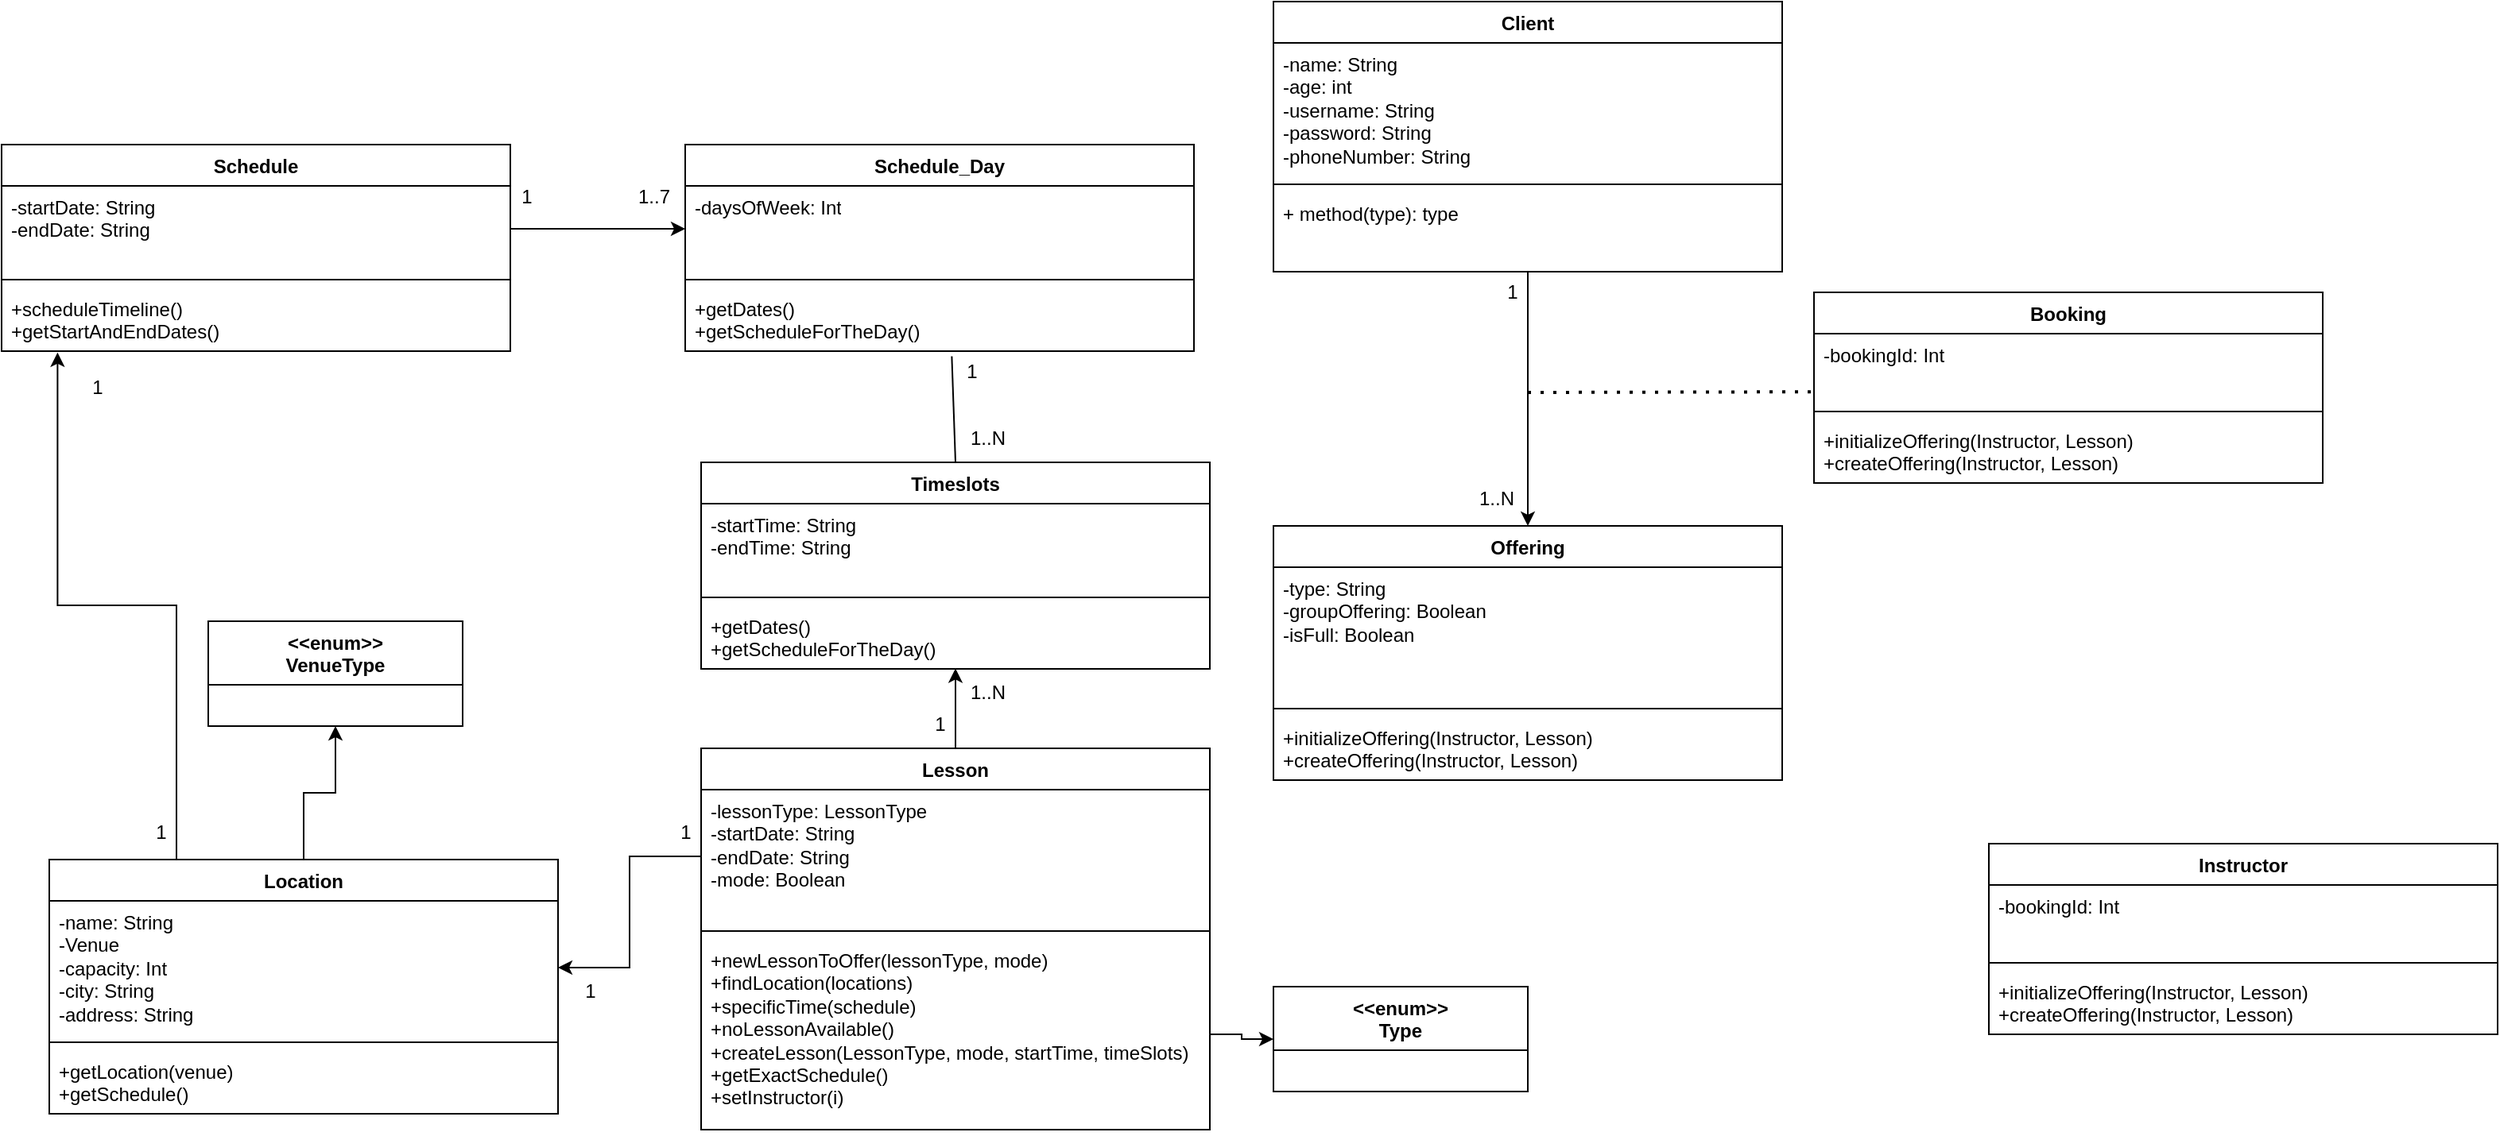<mxfile version="24.8.4">
  <diagram name="Page-1" id="CH_hg84p0OCZ-qr93urq">
    <mxGraphModel dx="2120" dy="955" grid="1" gridSize="10" guides="1" tooltips="1" connect="1" arrows="1" fold="1" page="1" pageScale="1" pageWidth="1400" pageHeight="1000" math="0" shadow="0">
      <root>
        <mxCell id="0" />
        <mxCell id="1" parent="0" />
        <mxCell id="mA5hjD3BmIwjJKTukWuL-54" style="edgeStyle=orthogonalEdgeStyle;rounded=0;orthogonalLoop=1;jettySize=auto;html=1;entryX=0.5;entryY=0;entryDx=0;entryDy=0;" edge="1" parent="1" source="Zw3f4Pixwr-wm7SCuNcm-1" target="mA5hjD3BmIwjJKTukWuL-9">
          <mxGeometry relative="1" as="geometry">
            <Array as="points">
              <mxPoint x="1000" y="450" />
              <mxPoint x="1000" y="450" />
            </Array>
          </mxGeometry>
        </mxCell>
        <mxCell id="Zw3f4Pixwr-wm7SCuNcm-1" value="Client" style="swimlane;fontStyle=1;align=center;verticalAlign=top;childLayout=stackLayout;horizontal=1;startSize=26;horizontalStack=0;resizeParent=1;resizeParentMax=0;resizeLast=0;collapsible=1;marginBottom=0;whiteSpace=wrap;html=1;" parent="1" vertex="1">
          <mxGeometry x="840" y="230" width="320" height="170" as="geometry" />
        </mxCell>
        <mxCell id="Zw3f4Pixwr-wm7SCuNcm-2" value="-name: String&lt;div&gt;-age: int&lt;/div&gt;&lt;div&gt;-username: String&lt;/div&gt;&lt;div&gt;-password: String&lt;/div&gt;&lt;div&gt;-phoneNumber: String&lt;/div&gt;" style="text;strokeColor=none;fillColor=none;align=left;verticalAlign=top;spacingLeft=4;spacingRight=4;overflow=hidden;rotatable=0;points=[[0,0.5],[1,0.5]];portConstraint=eastwest;whiteSpace=wrap;html=1;" parent="Zw3f4Pixwr-wm7SCuNcm-1" vertex="1">
          <mxGeometry y="26" width="320" height="84" as="geometry" />
        </mxCell>
        <mxCell id="Zw3f4Pixwr-wm7SCuNcm-3" value="" style="line;strokeWidth=1;fillColor=none;align=left;verticalAlign=middle;spacingTop=-1;spacingLeft=3;spacingRight=3;rotatable=0;labelPosition=right;points=[];portConstraint=eastwest;strokeColor=inherit;" parent="Zw3f4Pixwr-wm7SCuNcm-1" vertex="1">
          <mxGeometry y="110" width="320" height="10" as="geometry" />
        </mxCell>
        <mxCell id="Zw3f4Pixwr-wm7SCuNcm-4" value="+ method(type): type" style="text;strokeColor=none;fillColor=none;align=left;verticalAlign=top;spacingLeft=4;spacingRight=4;overflow=hidden;rotatable=0;points=[[0,0.5],[1,0.5]];portConstraint=eastwest;whiteSpace=wrap;html=1;" parent="Zw3f4Pixwr-wm7SCuNcm-1" vertex="1">
          <mxGeometry y="120" width="320" height="50" as="geometry" />
        </mxCell>
        <mxCell id="Zw3f4Pixwr-wm7SCuNcm-5" value="Lesson" style="swimlane;fontStyle=1;align=center;verticalAlign=top;childLayout=stackLayout;horizontal=1;startSize=26;horizontalStack=0;resizeParent=1;resizeParentMax=0;resizeLast=0;collapsible=1;marginBottom=0;whiteSpace=wrap;html=1;" parent="1" vertex="1">
          <mxGeometry x="480" y="700" width="320" height="240" as="geometry" />
        </mxCell>
        <mxCell id="Zw3f4Pixwr-wm7SCuNcm-6" value="-lessonType: LessonType&lt;div&gt;-startDate: String&lt;/div&gt;&lt;div&gt;-endDate: String&lt;br&gt;&lt;div&gt;-mode: Boolean&lt;/div&gt;&lt;/div&gt;" style="text;strokeColor=none;fillColor=none;align=left;verticalAlign=top;spacingLeft=4;spacingRight=4;overflow=hidden;rotatable=0;points=[[0,0.5],[1,0.5]];portConstraint=eastwest;whiteSpace=wrap;html=1;" parent="Zw3f4Pixwr-wm7SCuNcm-5" vertex="1">
          <mxGeometry y="26" width="320" height="84" as="geometry" />
        </mxCell>
        <mxCell id="Zw3f4Pixwr-wm7SCuNcm-7" value="" style="line;strokeWidth=1;fillColor=none;align=left;verticalAlign=middle;spacingTop=-1;spacingLeft=3;spacingRight=3;rotatable=0;labelPosition=right;points=[];portConstraint=eastwest;strokeColor=inherit;" parent="Zw3f4Pixwr-wm7SCuNcm-5" vertex="1">
          <mxGeometry y="110" width="320" height="10" as="geometry" />
        </mxCell>
        <mxCell id="Zw3f4Pixwr-wm7SCuNcm-8" value="+newLessonToOffer(lessonType, mode)&lt;div&gt;+findLocation(locations)&lt;/div&gt;&lt;div&gt;+specificTime(schedule)&lt;/div&gt;&lt;div&gt;+noLessonAvailable()&lt;/div&gt;&lt;div&gt;+createLesson(LessonType, mode, startTime, timeSlots)&lt;/div&gt;&lt;div&gt;+getExactSchedule()&lt;/div&gt;&lt;div&gt;+setInstructor(i)&lt;/div&gt;" style="text;strokeColor=none;fillColor=none;align=left;verticalAlign=top;spacingLeft=4;spacingRight=4;overflow=hidden;rotatable=0;points=[[0,0.5],[1,0.5]];portConstraint=eastwest;whiteSpace=wrap;html=1;" parent="Zw3f4Pixwr-wm7SCuNcm-5" vertex="1">
          <mxGeometry y="120" width="320" height="120" as="geometry" />
        </mxCell>
        <mxCell id="mA5hjD3BmIwjJKTukWuL-18" style="edgeStyle=orthogonalEdgeStyle;rounded=0;orthogonalLoop=1;jettySize=auto;html=1;exitX=0.5;exitY=0;exitDx=0;exitDy=0;entryX=0.5;entryY=1;entryDx=0;entryDy=0;" edge="1" parent="1" source="mA5hjD3BmIwjJKTukWuL-1" target="mA5hjD3BmIwjJKTukWuL-13">
          <mxGeometry relative="1" as="geometry" />
        </mxCell>
        <mxCell id="mA5hjD3BmIwjJKTukWuL-1" value="Location" style="swimlane;fontStyle=1;align=center;verticalAlign=top;childLayout=stackLayout;horizontal=1;startSize=26;horizontalStack=0;resizeParent=1;resizeParentMax=0;resizeLast=0;collapsible=1;marginBottom=0;whiteSpace=wrap;html=1;" vertex="1" parent="1">
          <mxGeometry x="70" y="770" width="320" height="160" as="geometry" />
        </mxCell>
        <mxCell id="mA5hjD3BmIwjJKTukWuL-2" value="-name: String&lt;div&gt;-Venue&lt;/div&gt;&lt;div&gt;-capacity: Int&lt;br&gt;&lt;div&gt;-city: String&lt;br&gt;&lt;div&gt;-address: String&lt;/div&gt;&lt;/div&gt;&lt;/div&gt;" style="text;strokeColor=none;fillColor=none;align=left;verticalAlign=top;spacingLeft=4;spacingRight=4;overflow=hidden;rotatable=0;points=[[0,0.5],[1,0.5]];portConstraint=eastwest;whiteSpace=wrap;html=1;" vertex="1" parent="mA5hjD3BmIwjJKTukWuL-1">
          <mxGeometry y="26" width="320" height="84" as="geometry" />
        </mxCell>
        <mxCell id="mA5hjD3BmIwjJKTukWuL-3" value="" style="line;strokeWidth=1;fillColor=none;align=left;verticalAlign=middle;spacingTop=-1;spacingLeft=3;spacingRight=3;rotatable=0;labelPosition=right;points=[];portConstraint=eastwest;strokeColor=inherit;" vertex="1" parent="mA5hjD3BmIwjJKTukWuL-1">
          <mxGeometry y="110" width="320" height="10" as="geometry" />
        </mxCell>
        <mxCell id="mA5hjD3BmIwjJKTukWuL-4" value="+getLocation(venue)&lt;div&gt;+getSchedule()&lt;/div&gt;" style="text;strokeColor=none;fillColor=none;align=left;verticalAlign=top;spacingLeft=4;spacingRight=4;overflow=hidden;rotatable=0;points=[[0,0.5],[1,0.5]];portConstraint=eastwest;whiteSpace=wrap;html=1;" vertex="1" parent="mA5hjD3BmIwjJKTukWuL-1">
          <mxGeometry y="120" width="320" height="40" as="geometry" />
        </mxCell>
        <mxCell id="mA5hjD3BmIwjJKTukWuL-5" value="Booking" style="swimlane;fontStyle=1;align=center;verticalAlign=top;childLayout=stackLayout;horizontal=1;startSize=26;horizontalStack=0;resizeParent=1;resizeParentMax=0;resizeLast=0;collapsible=1;marginBottom=0;whiteSpace=wrap;html=1;" vertex="1" parent="1">
          <mxGeometry x="1180" y="413" width="320" height="120" as="geometry" />
        </mxCell>
        <mxCell id="mA5hjD3BmIwjJKTukWuL-6" value="-bookingId: Int" style="text;strokeColor=none;fillColor=none;align=left;verticalAlign=top;spacingLeft=4;spacingRight=4;overflow=hidden;rotatable=0;points=[[0,0.5],[1,0.5]];portConstraint=eastwest;whiteSpace=wrap;html=1;" vertex="1" parent="mA5hjD3BmIwjJKTukWuL-5">
          <mxGeometry y="26" width="320" height="44" as="geometry" />
        </mxCell>
        <mxCell id="mA5hjD3BmIwjJKTukWuL-7" value="" style="line;strokeWidth=1;fillColor=none;align=left;verticalAlign=middle;spacingTop=-1;spacingLeft=3;spacingRight=3;rotatable=0;labelPosition=right;points=[];portConstraint=eastwest;strokeColor=inherit;" vertex="1" parent="mA5hjD3BmIwjJKTukWuL-5">
          <mxGeometry y="70" width="320" height="10" as="geometry" />
        </mxCell>
        <mxCell id="mA5hjD3BmIwjJKTukWuL-8" value="+initializeOffering(Instructor, Lesson)&lt;div&gt;+createOffering(Instructor, Lesson)&lt;/div&gt;" style="text;strokeColor=none;fillColor=none;align=left;verticalAlign=top;spacingLeft=4;spacingRight=4;overflow=hidden;rotatable=0;points=[[0,0.5],[1,0.5]];portConstraint=eastwest;whiteSpace=wrap;html=1;" vertex="1" parent="mA5hjD3BmIwjJKTukWuL-5">
          <mxGeometry y="80" width="320" height="40" as="geometry" />
        </mxCell>
        <mxCell id="mA5hjD3BmIwjJKTukWuL-9" value="Offering" style="swimlane;fontStyle=1;align=center;verticalAlign=top;childLayout=stackLayout;horizontal=1;startSize=26;horizontalStack=0;resizeParent=1;resizeParentMax=0;resizeLast=0;collapsible=1;marginBottom=0;whiteSpace=wrap;html=1;" vertex="1" parent="1">
          <mxGeometry x="840" y="560" width="320" height="160" as="geometry" />
        </mxCell>
        <mxCell id="mA5hjD3BmIwjJKTukWuL-10" value="-type: String&lt;div&gt;-groupOffering: Boolean&lt;/div&gt;&lt;div&gt;-isFull: Boolean&lt;/div&gt;" style="text;strokeColor=none;fillColor=none;align=left;verticalAlign=top;spacingLeft=4;spacingRight=4;overflow=hidden;rotatable=0;points=[[0,0.5],[1,0.5]];portConstraint=eastwest;whiteSpace=wrap;html=1;" vertex="1" parent="mA5hjD3BmIwjJKTukWuL-9">
          <mxGeometry y="26" width="320" height="84" as="geometry" />
        </mxCell>
        <mxCell id="mA5hjD3BmIwjJKTukWuL-11" value="" style="line;strokeWidth=1;fillColor=none;align=left;verticalAlign=middle;spacingTop=-1;spacingLeft=3;spacingRight=3;rotatable=0;labelPosition=right;points=[];portConstraint=eastwest;strokeColor=inherit;" vertex="1" parent="mA5hjD3BmIwjJKTukWuL-9">
          <mxGeometry y="110" width="320" height="10" as="geometry" />
        </mxCell>
        <mxCell id="mA5hjD3BmIwjJKTukWuL-12" value="+initializeOffering(Instructor, Lesson)&lt;div&gt;+createOffering(Instructor, Lesson)&lt;/div&gt;" style="text;strokeColor=none;fillColor=none;align=left;verticalAlign=top;spacingLeft=4;spacingRight=4;overflow=hidden;rotatable=0;points=[[0,0.5],[1,0.5]];portConstraint=eastwest;whiteSpace=wrap;html=1;" vertex="1" parent="mA5hjD3BmIwjJKTukWuL-9">
          <mxGeometry y="120" width="320" height="40" as="geometry" />
        </mxCell>
        <mxCell id="mA5hjD3BmIwjJKTukWuL-13" value="&amp;lt;&amp;lt;enum&amp;gt;&amp;gt;&lt;div&gt;VenueType&lt;br&gt;&lt;/div&gt;" style="swimlane;fontStyle=1;align=center;verticalAlign=top;childLayout=stackLayout;horizontal=1;startSize=40;horizontalStack=0;resizeParent=1;resizeParentMax=0;resizeLast=0;collapsible=1;marginBottom=0;whiteSpace=wrap;html=1;" vertex="1" parent="1">
          <mxGeometry x="170" y="620" width="160" height="66" as="geometry" />
        </mxCell>
        <mxCell id="mA5hjD3BmIwjJKTukWuL-20" style="edgeStyle=orthogonalEdgeStyle;rounded=0;orthogonalLoop=1;jettySize=auto;html=1;exitX=0;exitY=0.5;exitDx=0;exitDy=0;entryX=1;entryY=0.5;entryDx=0;entryDy=0;" edge="1" parent="1" source="Zw3f4Pixwr-wm7SCuNcm-6" target="mA5hjD3BmIwjJKTukWuL-2">
          <mxGeometry relative="1" as="geometry" />
        </mxCell>
        <mxCell id="mA5hjD3BmIwjJKTukWuL-21" value="Schedule" style="swimlane;fontStyle=1;align=center;verticalAlign=top;childLayout=stackLayout;horizontal=1;startSize=26;horizontalStack=0;resizeParent=1;resizeParentMax=0;resizeLast=0;collapsible=1;marginBottom=0;whiteSpace=wrap;html=1;" vertex="1" parent="1">
          <mxGeometry x="40" y="320" width="320" height="130" as="geometry" />
        </mxCell>
        <mxCell id="mA5hjD3BmIwjJKTukWuL-22" value="-startDate: String&lt;div&gt;-endDate: String&lt;/div&gt;" style="text;strokeColor=none;fillColor=none;align=left;verticalAlign=top;spacingLeft=4;spacingRight=4;overflow=hidden;rotatable=0;points=[[0,0.5],[1,0.5]];portConstraint=eastwest;whiteSpace=wrap;html=1;" vertex="1" parent="mA5hjD3BmIwjJKTukWuL-21">
          <mxGeometry y="26" width="320" height="54" as="geometry" />
        </mxCell>
        <mxCell id="mA5hjD3BmIwjJKTukWuL-23" value="" style="line;strokeWidth=1;fillColor=none;align=left;verticalAlign=middle;spacingTop=-1;spacingLeft=3;spacingRight=3;rotatable=0;labelPosition=right;points=[];portConstraint=eastwest;strokeColor=inherit;" vertex="1" parent="mA5hjD3BmIwjJKTukWuL-21">
          <mxGeometry y="80" width="320" height="10" as="geometry" />
        </mxCell>
        <mxCell id="mA5hjD3BmIwjJKTukWuL-24" value="+scheduleTimeline()&lt;div&gt;+getStartAndEndDates()&lt;/div&gt;" style="text;strokeColor=none;fillColor=none;align=left;verticalAlign=top;spacingLeft=4;spacingRight=4;overflow=hidden;rotatable=0;points=[[0,0.5],[1,0.5]];portConstraint=eastwest;whiteSpace=wrap;html=1;" vertex="1" parent="mA5hjD3BmIwjJKTukWuL-21">
          <mxGeometry y="90" width="320" height="40" as="geometry" />
        </mxCell>
        <mxCell id="mA5hjD3BmIwjJKTukWuL-29" value="Schedule_Day" style="swimlane;fontStyle=1;align=center;verticalAlign=top;childLayout=stackLayout;horizontal=1;startSize=26;horizontalStack=0;resizeParent=1;resizeParentMax=0;resizeLast=0;collapsible=1;marginBottom=0;whiteSpace=wrap;html=1;" vertex="1" parent="1">
          <mxGeometry x="470" y="320" width="320" height="130" as="geometry" />
        </mxCell>
        <mxCell id="mA5hjD3BmIwjJKTukWuL-30" value="-daysOfWeek: Int" style="text;strokeColor=none;fillColor=none;align=left;verticalAlign=top;spacingLeft=4;spacingRight=4;overflow=hidden;rotatable=0;points=[[0,0.5],[1,0.5]];portConstraint=eastwest;whiteSpace=wrap;html=1;" vertex="1" parent="mA5hjD3BmIwjJKTukWuL-29">
          <mxGeometry y="26" width="320" height="54" as="geometry" />
        </mxCell>
        <mxCell id="mA5hjD3BmIwjJKTukWuL-31" value="" style="line;strokeWidth=1;fillColor=none;align=left;verticalAlign=middle;spacingTop=-1;spacingLeft=3;spacingRight=3;rotatable=0;labelPosition=right;points=[];portConstraint=eastwest;strokeColor=inherit;" vertex="1" parent="mA5hjD3BmIwjJKTukWuL-29">
          <mxGeometry y="80" width="320" height="10" as="geometry" />
        </mxCell>
        <mxCell id="mA5hjD3BmIwjJKTukWuL-32" value="+getDates()&lt;div&gt;+getScheduleForTheDay()&lt;/div&gt;" style="text;strokeColor=none;fillColor=none;align=left;verticalAlign=top;spacingLeft=4;spacingRight=4;overflow=hidden;rotatable=0;points=[[0,0.5],[1,0.5]];portConstraint=eastwest;whiteSpace=wrap;html=1;" vertex="1" parent="mA5hjD3BmIwjJKTukWuL-29">
          <mxGeometry y="90" width="320" height="40" as="geometry" />
        </mxCell>
        <mxCell id="mA5hjD3BmIwjJKTukWuL-33" style="edgeStyle=orthogonalEdgeStyle;rounded=0;orthogonalLoop=1;jettySize=auto;html=1;exitX=0.25;exitY=0;exitDx=0;exitDy=0;entryX=0.11;entryY=1.022;entryDx=0;entryDy=0;entryPerimeter=0;" edge="1" parent="1" source="mA5hjD3BmIwjJKTukWuL-1" target="mA5hjD3BmIwjJKTukWuL-24">
          <mxGeometry relative="1" as="geometry" />
        </mxCell>
        <mxCell id="mA5hjD3BmIwjJKTukWuL-34" value="1" style="text;html=1;align=center;verticalAlign=middle;resizable=0;points=[];autosize=1;strokeColor=none;fillColor=none;" vertex="1" parent="1">
          <mxGeometry x="85" y="458" width="30" height="30" as="geometry" />
        </mxCell>
        <mxCell id="mA5hjD3BmIwjJKTukWuL-35" value="1" style="text;html=1;align=center;verticalAlign=middle;resizable=0;points=[];autosize=1;strokeColor=none;fillColor=none;" vertex="1" parent="1">
          <mxGeometry x="125" y="738" width="30" height="30" as="geometry" />
        </mxCell>
        <mxCell id="mA5hjD3BmIwjJKTukWuL-36" value="1" style="text;html=1;align=center;verticalAlign=middle;resizable=0;points=[];autosize=1;strokeColor=none;fillColor=none;" vertex="1" parent="1">
          <mxGeometry x="395" y="838" width="30" height="30" as="geometry" />
        </mxCell>
        <mxCell id="mA5hjD3BmIwjJKTukWuL-37" value="1" style="text;html=1;align=center;verticalAlign=middle;resizable=0;points=[];autosize=1;strokeColor=none;fillColor=none;" vertex="1" parent="1">
          <mxGeometry x="455" y="738" width="30" height="30" as="geometry" />
        </mxCell>
        <mxCell id="mA5hjD3BmIwjJKTukWuL-38" style="edgeStyle=orthogonalEdgeStyle;rounded=0;orthogonalLoop=1;jettySize=auto;html=1;exitX=1;exitY=0.5;exitDx=0;exitDy=0;" edge="1" parent="1" source="mA5hjD3BmIwjJKTukWuL-22" target="mA5hjD3BmIwjJKTukWuL-30">
          <mxGeometry relative="1" as="geometry" />
        </mxCell>
        <mxCell id="mA5hjD3BmIwjJKTukWuL-39" value="1" style="text;html=1;align=center;verticalAlign=middle;resizable=0;points=[];autosize=1;strokeColor=none;fillColor=none;" vertex="1" parent="1">
          <mxGeometry x="355" y="338" width="30" height="30" as="geometry" />
        </mxCell>
        <mxCell id="mA5hjD3BmIwjJKTukWuL-40" value="1..7" style="text;html=1;align=center;verticalAlign=middle;resizable=0;points=[];autosize=1;strokeColor=none;fillColor=none;" vertex="1" parent="1">
          <mxGeometry x="430" y="338" width="40" height="30" as="geometry" />
        </mxCell>
        <mxCell id="mA5hjD3BmIwjJKTukWuL-41" value="Timeslots" style="swimlane;fontStyle=1;align=center;verticalAlign=top;childLayout=stackLayout;horizontal=1;startSize=26;horizontalStack=0;resizeParent=1;resizeParentMax=0;resizeLast=0;collapsible=1;marginBottom=0;whiteSpace=wrap;html=1;" vertex="1" parent="1">
          <mxGeometry x="480" y="520" width="320" height="130" as="geometry" />
        </mxCell>
        <mxCell id="mA5hjD3BmIwjJKTukWuL-42" value="-startTime: String&lt;div&gt;-endTime: String&lt;/div&gt;" style="text;strokeColor=none;fillColor=none;align=left;verticalAlign=top;spacingLeft=4;spacingRight=4;overflow=hidden;rotatable=0;points=[[0,0.5],[1,0.5]];portConstraint=eastwest;whiteSpace=wrap;html=1;" vertex="1" parent="mA5hjD3BmIwjJKTukWuL-41">
          <mxGeometry y="26" width="320" height="54" as="geometry" />
        </mxCell>
        <mxCell id="mA5hjD3BmIwjJKTukWuL-43" value="" style="line;strokeWidth=1;fillColor=none;align=left;verticalAlign=middle;spacingTop=-1;spacingLeft=3;spacingRight=3;rotatable=0;labelPosition=right;points=[];portConstraint=eastwest;strokeColor=inherit;" vertex="1" parent="mA5hjD3BmIwjJKTukWuL-41">
          <mxGeometry y="80" width="320" height="10" as="geometry" />
        </mxCell>
        <mxCell id="mA5hjD3BmIwjJKTukWuL-44" value="+getDates()&lt;div&gt;+getScheduleForTheDay()&lt;/div&gt;" style="text;strokeColor=none;fillColor=none;align=left;verticalAlign=top;spacingLeft=4;spacingRight=4;overflow=hidden;rotatable=0;points=[[0,0.5],[1,0.5]];portConstraint=eastwest;whiteSpace=wrap;html=1;" vertex="1" parent="mA5hjD3BmIwjJKTukWuL-41">
          <mxGeometry y="90" width="320" height="40" as="geometry" />
        </mxCell>
        <mxCell id="mA5hjD3BmIwjJKTukWuL-45" value="" style="endArrow=none;html=1;rounded=0;exitX=0.5;exitY=0;exitDx=0;exitDy=0;entryX=0.524;entryY=1.081;entryDx=0;entryDy=0;entryPerimeter=0;" edge="1" parent="1" source="mA5hjD3BmIwjJKTukWuL-41" target="mA5hjD3BmIwjJKTukWuL-32">
          <mxGeometry width="50" height="50" relative="1" as="geometry">
            <mxPoint x="610" y="300" as="sourcePoint" />
            <mxPoint x="660" y="250" as="targetPoint" />
          </mxGeometry>
        </mxCell>
        <mxCell id="mA5hjD3BmIwjJKTukWuL-46" value="1..N" style="text;html=1;align=center;verticalAlign=middle;resizable=0;points=[];autosize=1;strokeColor=none;fillColor=none;" vertex="1" parent="1">
          <mxGeometry x="635" y="490" width="50" height="30" as="geometry" />
        </mxCell>
        <mxCell id="mA5hjD3BmIwjJKTukWuL-47" value="1" style="text;html=1;align=center;verticalAlign=middle;resizable=0;points=[];autosize=1;strokeColor=none;fillColor=none;" vertex="1" parent="1">
          <mxGeometry x="635" y="448" width="30" height="30" as="geometry" />
        </mxCell>
        <mxCell id="mA5hjD3BmIwjJKTukWuL-48" style="edgeStyle=orthogonalEdgeStyle;rounded=0;orthogonalLoop=1;jettySize=auto;html=1;exitX=0.5;exitY=0;exitDx=0;exitDy=0;entryX=0.5;entryY=0.993;entryDx=0;entryDy=0;entryPerimeter=0;" edge="1" parent="1" source="Zw3f4Pixwr-wm7SCuNcm-5" target="mA5hjD3BmIwjJKTukWuL-44">
          <mxGeometry relative="1" as="geometry" />
        </mxCell>
        <mxCell id="mA5hjD3BmIwjJKTukWuL-49" value="1..N" style="text;html=1;align=center;verticalAlign=middle;resizable=0;points=[];autosize=1;strokeColor=none;fillColor=none;" vertex="1" parent="1">
          <mxGeometry x="635" y="650" width="50" height="30" as="geometry" />
        </mxCell>
        <mxCell id="mA5hjD3BmIwjJKTukWuL-50" value="1" style="text;html=1;align=center;verticalAlign=middle;resizable=0;points=[];autosize=1;strokeColor=none;fillColor=none;" vertex="1" parent="1">
          <mxGeometry x="615" y="670" width="30" height="30" as="geometry" />
        </mxCell>
        <mxCell id="mA5hjD3BmIwjJKTukWuL-51" value="&amp;lt;&amp;lt;enum&amp;gt;&amp;gt;&lt;div&gt;Type&lt;/div&gt;" style="swimlane;fontStyle=1;align=center;verticalAlign=top;childLayout=stackLayout;horizontal=1;startSize=40;horizontalStack=0;resizeParent=1;resizeParentMax=0;resizeLast=0;collapsible=1;marginBottom=0;whiteSpace=wrap;html=1;" vertex="1" parent="1">
          <mxGeometry x="840" y="850" width="160" height="66" as="geometry" />
        </mxCell>
        <mxCell id="mA5hjD3BmIwjJKTukWuL-52" style="edgeStyle=orthogonalEdgeStyle;rounded=0;orthogonalLoop=1;jettySize=auto;html=1;exitX=1;exitY=0.5;exitDx=0;exitDy=0;entryX=0;entryY=0.5;entryDx=0;entryDy=0;" edge="1" parent="1" source="Zw3f4Pixwr-wm7SCuNcm-8" target="mA5hjD3BmIwjJKTukWuL-51">
          <mxGeometry relative="1" as="geometry" />
        </mxCell>
        <mxCell id="mA5hjD3BmIwjJKTukWuL-55" value="1" style="text;html=1;align=center;verticalAlign=middle;resizable=0;points=[];autosize=1;strokeColor=none;fillColor=none;" vertex="1" parent="1">
          <mxGeometry x="975" y="398" width="30" height="30" as="geometry" />
        </mxCell>
        <mxCell id="mA5hjD3BmIwjJKTukWuL-56" value="1..N" style="text;html=1;align=center;verticalAlign=middle;resizable=0;points=[];autosize=1;strokeColor=none;fillColor=none;" vertex="1" parent="1">
          <mxGeometry x="955" y="528" width="50" height="30" as="geometry" />
        </mxCell>
        <mxCell id="mA5hjD3BmIwjJKTukWuL-57" value="" style="endArrow=none;dashed=1;html=1;dashPattern=1 3;strokeWidth=2;rounded=0;entryX=-0.004;entryY=0.832;entryDx=0;entryDy=0;entryPerimeter=0;" edge="1" parent="1" target="mA5hjD3BmIwjJKTukWuL-6">
          <mxGeometry width="50" height="50" relative="1" as="geometry">
            <mxPoint x="1000" y="476" as="sourcePoint" />
            <mxPoint x="1166.48" y="477.996" as="targetPoint" />
          </mxGeometry>
        </mxCell>
        <mxCell id="mA5hjD3BmIwjJKTukWuL-58" value="Instructor" style="swimlane;fontStyle=1;align=center;verticalAlign=top;childLayout=stackLayout;horizontal=1;startSize=26;horizontalStack=0;resizeParent=1;resizeParentMax=0;resizeLast=0;collapsible=1;marginBottom=0;whiteSpace=wrap;html=1;" vertex="1" parent="1">
          <mxGeometry x="1290" y="760" width="320" height="120" as="geometry" />
        </mxCell>
        <mxCell id="mA5hjD3BmIwjJKTukWuL-59" value="-bookingId: Int" style="text;strokeColor=none;fillColor=none;align=left;verticalAlign=top;spacingLeft=4;spacingRight=4;overflow=hidden;rotatable=0;points=[[0,0.5],[1,0.5]];portConstraint=eastwest;whiteSpace=wrap;html=1;" vertex="1" parent="mA5hjD3BmIwjJKTukWuL-58">
          <mxGeometry y="26" width="320" height="44" as="geometry" />
        </mxCell>
        <mxCell id="mA5hjD3BmIwjJKTukWuL-60" value="" style="line;strokeWidth=1;fillColor=none;align=left;verticalAlign=middle;spacingTop=-1;spacingLeft=3;spacingRight=3;rotatable=0;labelPosition=right;points=[];portConstraint=eastwest;strokeColor=inherit;" vertex="1" parent="mA5hjD3BmIwjJKTukWuL-58">
          <mxGeometry y="70" width="320" height="10" as="geometry" />
        </mxCell>
        <mxCell id="mA5hjD3BmIwjJKTukWuL-61" value="+initializeOffering(Instructor, Lesson)&lt;div&gt;+createOffering(Instructor, Lesson)&lt;/div&gt;" style="text;strokeColor=none;fillColor=none;align=left;verticalAlign=top;spacingLeft=4;spacingRight=4;overflow=hidden;rotatable=0;points=[[0,0.5],[1,0.5]];portConstraint=eastwest;whiteSpace=wrap;html=1;" vertex="1" parent="mA5hjD3BmIwjJKTukWuL-58">
          <mxGeometry y="80" width="320" height="40" as="geometry" />
        </mxCell>
      </root>
    </mxGraphModel>
  </diagram>
</mxfile>
